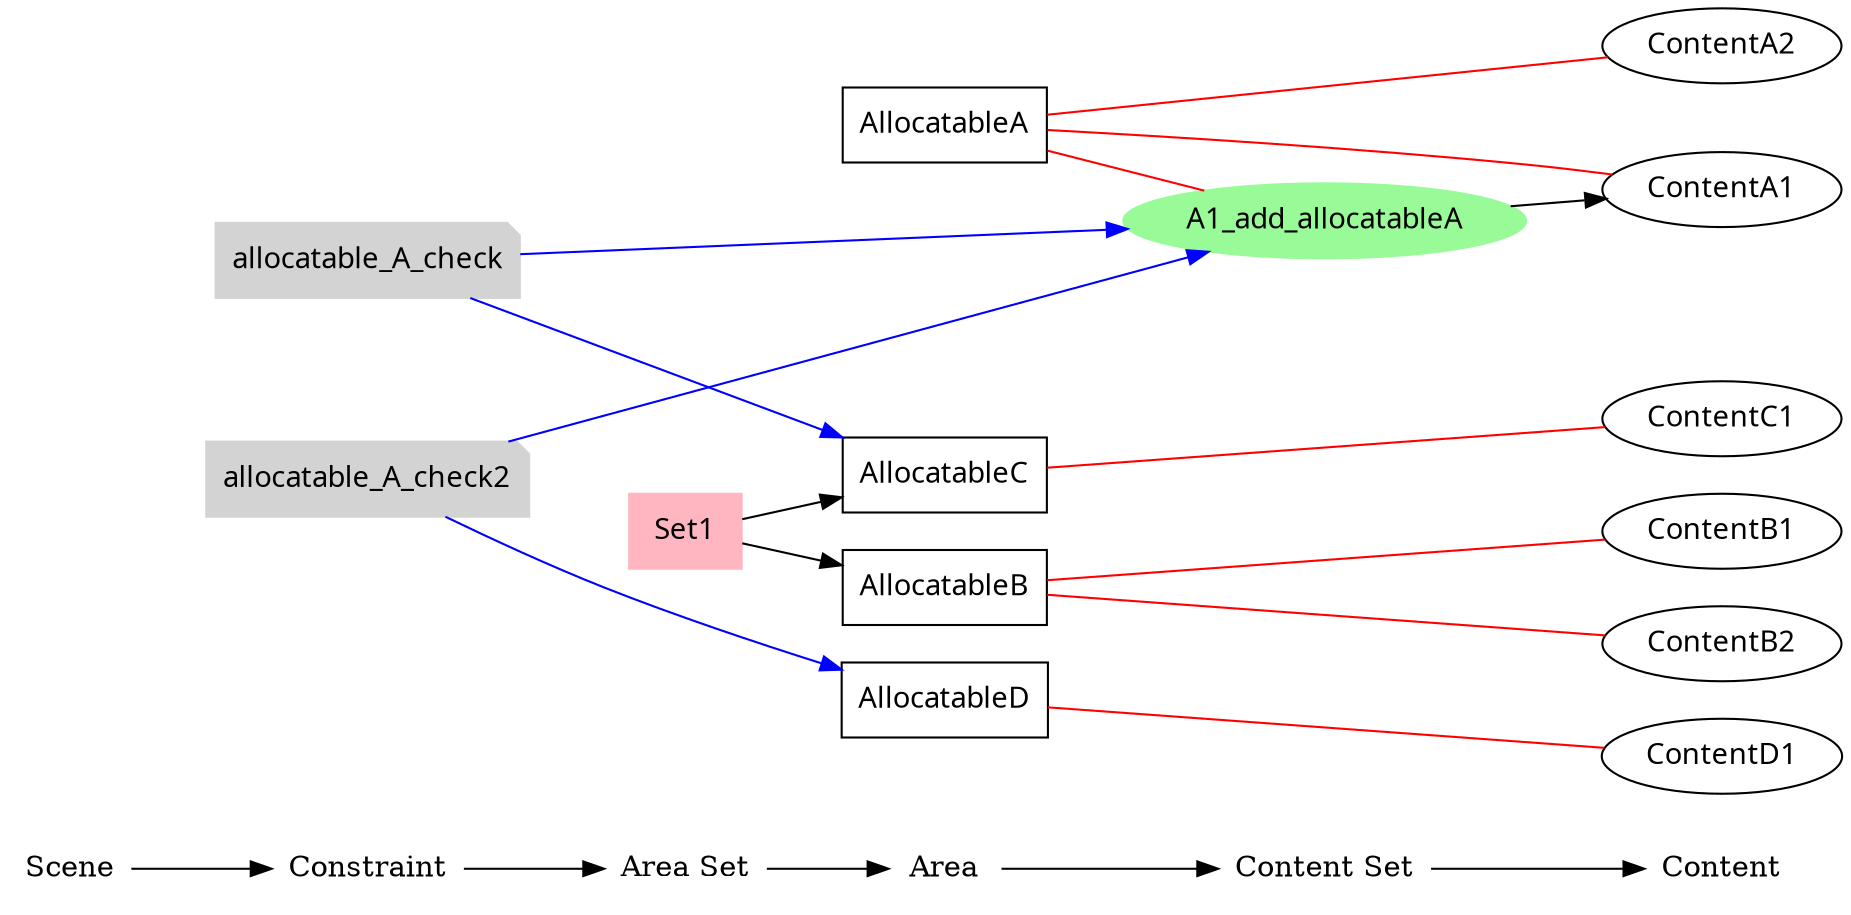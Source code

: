 digraph rule_objects_graph {
	rankdir = LR;
	charset="utf-8";
	clusterrank = global;
	
	node [shape = plaintext];
	Scene -> Constraint -> "Area Set" -> Area -> "Content Set" -> Content; 
	{ rank = same;
		node [shape = box];
		{
			Area;
			e1 [label="AllocatableA", fontname="Meiryo UI"];
			e2 [label="AllocatableB", fontname="Meiryo UI"];
			e3 [label="AllocatableC", fontname="Meiryo UI"];
			e4 [label="AllocatableD", fontname="Meiryo UI"];

		}
	}
	
	{ rank = same;
		node [shape = ellipse];
		{
			Content;
			e5 [label="ContentA1", fontname="Meiryo UI"];
			e6 [label="ContentA2", fontname="Meiryo UI"];
			e7 [label="ContentB1", fontname="Meiryo UI"];
			e8 [label="ContentB2", fontname="Meiryo UI"];
			e9 [label="ContentC1", fontname="Meiryo UI"];
			e10 [label="ContentD1", fontname="Meiryo UI"];


		}
	}
	
	{
		subgraph subareaset {
			"Area Set";
			node [shape = box, style = filled, color = lightpink];
			e11 [label="Set1", fontname="Meiryo UI"];


		}
	}
	e11 -> e2;
	e11 -> e3;


	
	{
		subgraph subcontentset {
			"Content Set";
			node [shape = ellipse, style = filled, color = palegreen];
			e12 [label="A1_add_allocatableA", fontname="Meiryo UI"];


		}
	}
	e12 -> e5;



	e1 -> e5 [dir=none, color=red];
	e1 -> e6 [dir=none, color=red];
	e2 -> e7 [dir=none, color=red];
	e2 -> e8 [dir=none, color=red];
	e3 -> e9 [dir=none, color=red];
	e4 -> e10 [dir=none, color=red];
	

	e1 -> e12 [dir=none, color=red];
	

	

	

	subgraph scene { rank = same;
		node [shape = circle, style = filled, color = lightblue];
		{
			"Scene";

		}
	}

	{ rank = same;
		node [shape = note, style = filled, color = lightgrey];
		{
			"Constraint";
			e13 [label="allocatable_A_check", fontname="Meiryo UI"];
			e14 [label="allocatable_A_check2", fontname="Meiryo UI"];
		}
	}
	
	{ rank = same;
		node [shape = note, style = filled, color = lavenderblush2];
		{
			"Constraint";
		}
	}

	{ rank = same;
		node [shape = note, style = filled, color = lightpink2];
		{
			"Constraint";
		}
	}

	e13 -> e3 [color=blue];
	e13 -> e12 [color=blue];
	e14 -> e4 [color=blue];
	e14 -> e12 [color=blue];
	

	

	
}

